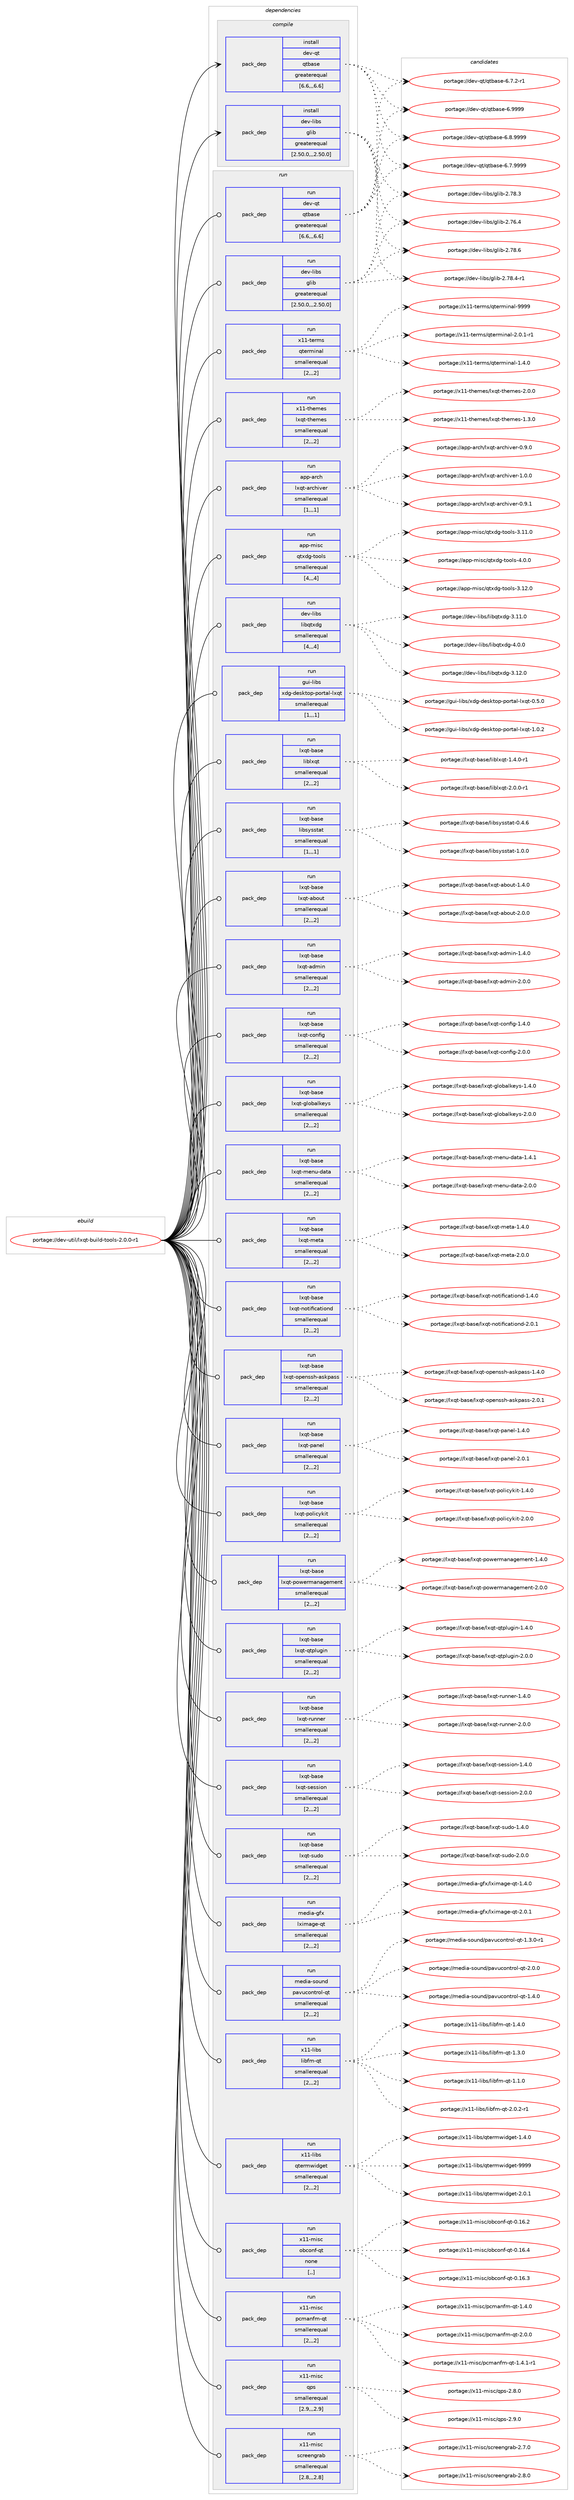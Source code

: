 digraph prolog {

# *************
# Graph options
# *************

newrank=true;
concentrate=true;
compound=true;
graph [rankdir=LR,fontname=Helvetica,fontsize=10,ranksep=1.5];#, ranksep=2.5, nodesep=0.2];
edge  [arrowhead=vee];
node  [fontname=Helvetica,fontsize=10];

# **********
# The ebuild
# **********

subgraph cluster_leftcol {
color=gray;
label=<<i>ebuild</i>>;
id [label="portage://dev-util/lxqt-build-tools-2.0.0-r1", color=red, width=4, href="../dev-util/lxqt-build-tools-2.0.0-r1.svg"];
}

# ****************
# The dependencies
# ****************

subgraph cluster_midcol {
color=gray;
label=<<i>dependencies</i>>;
subgraph cluster_compile {
fillcolor="#eeeeee";
style=filled;
label=<<i>compile</i>>;
subgraph pack154297 {
dependency216630 [label=<<TABLE BORDER="0" CELLBORDER="1" CELLSPACING="0" CELLPADDING="4" WIDTH="220"><TR><TD ROWSPAN="6" CELLPADDING="30">pack_dep</TD></TR><TR><TD WIDTH="110">install</TD></TR><TR><TD>dev-libs</TD></TR><TR><TD>glib</TD></TR><TR><TD>greaterequal</TD></TR><TR><TD>[2.50.0,,,2.50.0]</TD></TR></TABLE>>, shape=none, color=blue];
}
id:e -> dependency216630:w [weight=20,style="solid",arrowhead="vee"];
subgraph pack154298 {
dependency216631 [label=<<TABLE BORDER="0" CELLBORDER="1" CELLSPACING="0" CELLPADDING="4" WIDTH="220"><TR><TD ROWSPAN="6" CELLPADDING="30">pack_dep</TD></TR><TR><TD WIDTH="110">install</TD></TR><TR><TD>dev-qt</TD></TR><TR><TD>qtbase</TD></TR><TR><TD>greaterequal</TD></TR><TR><TD>[6.6,,,6.6]</TD></TR></TABLE>>, shape=none, color=blue];
}
id:e -> dependency216631:w [weight=20,style="solid",arrowhead="vee"];
}
subgraph cluster_compileandrun {
fillcolor="#eeeeee";
style=filled;
label=<<i>compile and run</i>>;
}
subgraph cluster_run {
fillcolor="#eeeeee";
style=filled;
label=<<i>run</i>>;
subgraph pack154299 {
dependency216632 [label=<<TABLE BORDER="0" CELLBORDER="1" CELLSPACING="0" CELLPADDING="4" WIDTH="220"><TR><TD ROWSPAN="6" CELLPADDING="30">pack_dep</TD></TR><TR><TD WIDTH="110">run</TD></TR><TR><TD>dev-libs</TD></TR><TR><TD>glib</TD></TR><TR><TD>greaterequal</TD></TR><TR><TD>[2.50.0,,,2.50.0]</TD></TR></TABLE>>, shape=none, color=blue];
}
id:e -> dependency216632:w [weight=20,style="solid",arrowhead="odot"];
subgraph pack154300 {
dependency216633 [label=<<TABLE BORDER="0" CELLBORDER="1" CELLSPACING="0" CELLPADDING="4" WIDTH="220"><TR><TD ROWSPAN="6" CELLPADDING="30">pack_dep</TD></TR><TR><TD WIDTH="110">run</TD></TR><TR><TD>dev-qt</TD></TR><TR><TD>qtbase</TD></TR><TR><TD>greaterequal</TD></TR><TR><TD>[6.6,,,6.6]</TD></TR></TABLE>>, shape=none, color=blue];
}
id:e -> dependency216633:w [weight=20,style="solid",arrowhead="odot"];
subgraph pack154301 {
dependency216634 [label=<<TABLE BORDER="0" CELLBORDER="1" CELLSPACING="0" CELLPADDING="4" WIDTH="220"><TR><TD ROWSPAN="6" CELLPADDING="30">pack_dep</TD></TR><TR><TD WIDTH="110">run</TD></TR><TR><TD>app-arch</TD></TR><TR><TD>lxqt-archiver</TD></TR><TR><TD>smallerequal</TD></TR><TR><TD>[1,,,1]</TD></TR></TABLE>>, shape=none, color=blue];
}
id:e -> dependency216634:w [weight=20,style="solid",arrowhead="odot"];
subgraph pack154302 {
dependency216635 [label=<<TABLE BORDER="0" CELLBORDER="1" CELLSPACING="0" CELLPADDING="4" WIDTH="220"><TR><TD ROWSPAN="6" CELLPADDING="30">pack_dep</TD></TR><TR><TD WIDTH="110">run</TD></TR><TR><TD>app-misc</TD></TR><TR><TD>qtxdg-tools</TD></TR><TR><TD>smallerequal</TD></TR><TR><TD>[4,,,4]</TD></TR></TABLE>>, shape=none, color=blue];
}
id:e -> dependency216635:w [weight=20,style="solid",arrowhead="odot"];
subgraph pack154303 {
dependency216636 [label=<<TABLE BORDER="0" CELLBORDER="1" CELLSPACING="0" CELLPADDING="4" WIDTH="220"><TR><TD ROWSPAN="6" CELLPADDING="30">pack_dep</TD></TR><TR><TD WIDTH="110">run</TD></TR><TR><TD>dev-libs</TD></TR><TR><TD>libqtxdg</TD></TR><TR><TD>smallerequal</TD></TR><TR><TD>[4,,,4]</TD></TR></TABLE>>, shape=none, color=blue];
}
id:e -> dependency216636:w [weight=20,style="solid",arrowhead="odot"];
subgraph pack154304 {
dependency216637 [label=<<TABLE BORDER="0" CELLBORDER="1" CELLSPACING="0" CELLPADDING="4" WIDTH="220"><TR><TD ROWSPAN="6" CELLPADDING="30">pack_dep</TD></TR><TR><TD WIDTH="110">run</TD></TR><TR><TD>gui-libs</TD></TR><TR><TD>xdg-desktop-portal-lxqt</TD></TR><TR><TD>smallerequal</TD></TR><TR><TD>[1,,,1]</TD></TR></TABLE>>, shape=none, color=blue];
}
id:e -> dependency216637:w [weight=20,style="solid",arrowhead="odot"];
subgraph pack154305 {
dependency216638 [label=<<TABLE BORDER="0" CELLBORDER="1" CELLSPACING="0" CELLPADDING="4" WIDTH="220"><TR><TD ROWSPAN="6" CELLPADDING="30">pack_dep</TD></TR><TR><TD WIDTH="110">run</TD></TR><TR><TD>lxqt-base</TD></TR><TR><TD>liblxqt</TD></TR><TR><TD>smallerequal</TD></TR><TR><TD>[2,,,2]</TD></TR></TABLE>>, shape=none, color=blue];
}
id:e -> dependency216638:w [weight=20,style="solid",arrowhead="odot"];
subgraph pack154306 {
dependency216639 [label=<<TABLE BORDER="0" CELLBORDER="1" CELLSPACING="0" CELLPADDING="4" WIDTH="220"><TR><TD ROWSPAN="6" CELLPADDING="30">pack_dep</TD></TR><TR><TD WIDTH="110">run</TD></TR><TR><TD>lxqt-base</TD></TR><TR><TD>libsysstat</TD></TR><TR><TD>smallerequal</TD></TR><TR><TD>[1,,,1]</TD></TR></TABLE>>, shape=none, color=blue];
}
id:e -> dependency216639:w [weight=20,style="solid",arrowhead="odot"];
subgraph pack154307 {
dependency216640 [label=<<TABLE BORDER="0" CELLBORDER="1" CELLSPACING="0" CELLPADDING="4" WIDTH="220"><TR><TD ROWSPAN="6" CELLPADDING="30">pack_dep</TD></TR><TR><TD WIDTH="110">run</TD></TR><TR><TD>lxqt-base</TD></TR><TR><TD>lxqt-about</TD></TR><TR><TD>smallerequal</TD></TR><TR><TD>[2,,,2]</TD></TR></TABLE>>, shape=none, color=blue];
}
id:e -> dependency216640:w [weight=20,style="solid",arrowhead="odot"];
subgraph pack154308 {
dependency216641 [label=<<TABLE BORDER="0" CELLBORDER="1" CELLSPACING="0" CELLPADDING="4" WIDTH="220"><TR><TD ROWSPAN="6" CELLPADDING="30">pack_dep</TD></TR><TR><TD WIDTH="110">run</TD></TR><TR><TD>lxqt-base</TD></TR><TR><TD>lxqt-admin</TD></TR><TR><TD>smallerequal</TD></TR><TR><TD>[2,,,2]</TD></TR></TABLE>>, shape=none, color=blue];
}
id:e -> dependency216641:w [weight=20,style="solid",arrowhead="odot"];
subgraph pack154309 {
dependency216642 [label=<<TABLE BORDER="0" CELLBORDER="1" CELLSPACING="0" CELLPADDING="4" WIDTH="220"><TR><TD ROWSPAN="6" CELLPADDING="30">pack_dep</TD></TR><TR><TD WIDTH="110">run</TD></TR><TR><TD>lxqt-base</TD></TR><TR><TD>lxqt-config</TD></TR><TR><TD>smallerequal</TD></TR><TR><TD>[2,,,2]</TD></TR></TABLE>>, shape=none, color=blue];
}
id:e -> dependency216642:w [weight=20,style="solid",arrowhead="odot"];
subgraph pack154310 {
dependency216643 [label=<<TABLE BORDER="0" CELLBORDER="1" CELLSPACING="0" CELLPADDING="4" WIDTH="220"><TR><TD ROWSPAN="6" CELLPADDING="30">pack_dep</TD></TR><TR><TD WIDTH="110">run</TD></TR><TR><TD>lxqt-base</TD></TR><TR><TD>lxqt-globalkeys</TD></TR><TR><TD>smallerequal</TD></TR><TR><TD>[2,,,2]</TD></TR></TABLE>>, shape=none, color=blue];
}
id:e -> dependency216643:w [weight=20,style="solid",arrowhead="odot"];
subgraph pack154311 {
dependency216644 [label=<<TABLE BORDER="0" CELLBORDER="1" CELLSPACING="0" CELLPADDING="4" WIDTH="220"><TR><TD ROWSPAN="6" CELLPADDING="30">pack_dep</TD></TR><TR><TD WIDTH="110">run</TD></TR><TR><TD>lxqt-base</TD></TR><TR><TD>lxqt-menu-data</TD></TR><TR><TD>smallerequal</TD></TR><TR><TD>[2,,,2]</TD></TR></TABLE>>, shape=none, color=blue];
}
id:e -> dependency216644:w [weight=20,style="solid",arrowhead="odot"];
subgraph pack154312 {
dependency216645 [label=<<TABLE BORDER="0" CELLBORDER="1" CELLSPACING="0" CELLPADDING="4" WIDTH="220"><TR><TD ROWSPAN="6" CELLPADDING="30">pack_dep</TD></TR><TR><TD WIDTH="110">run</TD></TR><TR><TD>lxqt-base</TD></TR><TR><TD>lxqt-meta</TD></TR><TR><TD>smallerequal</TD></TR><TR><TD>[2,,,2]</TD></TR></TABLE>>, shape=none, color=blue];
}
id:e -> dependency216645:w [weight=20,style="solid",arrowhead="odot"];
subgraph pack154313 {
dependency216646 [label=<<TABLE BORDER="0" CELLBORDER="1" CELLSPACING="0" CELLPADDING="4" WIDTH="220"><TR><TD ROWSPAN="6" CELLPADDING="30">pack_dep</TD></TR><TR><TD WIDTH="110">run</TD></TR><TR><TD>lxqt-base</TD></TR><TR><TD>lxqt-notificationd</TD></TR><TR><TD>smallerequal</TD></TR><TR><TD>[2,,,2]</TD></TR></TABLE>>, shape=none, color=blue];
}
id:e -> dependency216646:w [weight=20,style="solid",arrowhead="odot"];
subgraph pack154314 {
dependency216647 [label=<<TABLE BORDER="0" CELLBORDER="1" CELLSPACING="0" CELLPADDING="4" WIDTH="220"><TR><TD ROWSPAN="6" CELLPADDING="30">pack_dep</TD></TR><TR><TD WIDTH="110">run</TD></TR><TR><TD>lxqt-base</TD></TR><TR><TD>lxqt-openssh-askpass</TD></TR><TR><TD>smallerequal</TD></TR><TR><TD>[2,,,2]</TD></TR></TABLE>>, shape=none, color=blue];
}
id:e -> dependency216647:w [weight=20,style="solid",arrowhead="odot"];
subgraph pack154315 {
dependency216648 [label=<<TABLE BORDER="0" CELLBORDER="1" CELLSPACING="0" CELLPADDING="4" WIDTH="220"><TR><TD ROWSPAN="6" CELLPADDING="30">pack_dep</TD></TR><TR><TD WIDTH="110">run</TD></TR><TR><TD>lxqt-base</TD></TR><TR><TD>lxqt-panel</TD></TR><TR><TD>smallerequal</TD></TR><TR><TD>[2,,,2]</TD></TR></TABLE>>, shape=none, color=blue];
}
id:e -> dependency216648:w [weight=20,style="solid",arrowhead="odot"];
subgraph pack154316 {
dependency216649 [label=<<TABLE BORDER="0" CELLBORDER="1" CELLSPACING="0" CELLPADDING="4" WIDTH="220"><TR><TD ROWSPAN="6" CELLPADDING="30">pack_dep</TD></TR><TR><TD WIDTH="110">run</TD></TR><TR><TD>lxqt-base</TD></TR><TR><TD>lxqt-policykit</TD></TR><TR><TD>smallerequal</TD></TR><TR><TD>[2,,,2]</TD></TR></TABLE>>, shape=none, color=blue];
}
id:e -> dependency216649:w [weight=20,style="solid",arrowhead="odot"];
subgraph pack154317 {
dependency216650 [label=<<TABLE BORDER="0" CELLBORDER="1" CELLSPACING="0" CELLPADDING="4" WIDTH="220"><TR><TD ROWSPAN="6" CELLPADDING="30">pack_dep</TD></TR><TR><TD WIDTH="110">run</TD></TR><TR><TD>lxqt-base</TD></TR><TR><TD>lxqt-powermanagement</TD></TR><TR><TD>smallerequal</TD></TR><TR><TD>[2,,,2]</TD></TR></TABLE>>, shape=none, color=blue];
}
id:e -> dependency216650:w [weight=20,style="solid",arrowhead="odot"];
subgraph pack154318 {
dependency216651 [label=<<TABLE BORDER="0" CELLBORDER="1" CELLSPACING="0" CELLPADDING="4" WIDTH="220"><TR><TD ROWSPAN="6" CELLPADDING="30">pack_dep</TD></TR><TR><TD WIDTH="110">run</TD></TR><TR><TD>lxqt-base</TD></TR><TR><TD>lxqt-qtplugin</TD></TR><TR><TD>smallerequal</TD></TR><TR><TD>[2,,,2]</TD></TR></TABLE>>, shape=none, color=blue];
}
id:e -> dependency216651:w [weight=20,style="solid",arrowhead="odot"];
subgraph pack154319 {
dependency216652 [label=<<TABLE BORDER="0" CELLBORDER="1" CELLSPACING="0" CELLPADDING="4" WIDTH="220"><TR><TD ROWSPAN="6" CELLPADDING="30">pack_dep</TD></TR><TR><TD WIDTH="110">run</TD></TR><TR><TD>lxqt-base</TD></TR><TR><TD>lxqt-runner</TD></TR><TR><TD>smallerequal</TD></TR><TR><TD>[2,,,2]</TD></TR></TABLE>>, shape=none, color=blue];
}
id:e -> dependency216652:w [weight=20,style="solid",arrowhead="odot"];
subgraph pack154320 {
dependency216653 [label=<<TABLE BORDER="0" CELLBORDER="1" CELLSPACING="0" CELLPADDING="4" WIDTH="220"><TR><TD ROWSPAN="6" CELLPADDING="30">pack_dep</TD></TR><TR><TD WIDTH="110">run</TD></TR><TR><TD>lxqt-base</TD></TR><TR><TD>lxqt-session</TD></TR><TR><TD>smallerequal</TD></TR><TR><TD>[2,,,2]</TD></TR></TABLE>>, shape=none, color=blue];
}
id:e -> dependency216653:w [weight=20,style="solid",arrowhead="odot"];
subgraph pack154321 {
dependency216654 [label=<<TABLE BORDER="0" CELLBORDER="1" CELLSPACING="0" CELLPADDING="4" WIDTH="220"><TR><TD ROWSPAN="6" CELLPADDING="30">pack_dep</TD></TR><TR><TD WIDTH="110">run</TD></TR><TR><TD>lxqt-base</TD></TR><TR><TD>lxqt-sudo</TD></TR><TR><TD>smallerequal</TD></TR><TR><TD>[2,,,2]</TD></TR></TABLE>>, shape=none, color=blue];
}
id:e -> dependency216654:w [weight=20,style="solid",arrowhead="odot"];
subgraph pack154322 {
dependency216655 [label=<<TABLE BORDER="0" CELLBORDER="1" CELLSPACING="0" CELLPADDING="4" WIDTH="220"><TR><TD ROWSPAN="6" CELLPADDING="30">pack_dep</TD></TR><TR><TD WIDTH="110">run</TD></TR><TR><TD>media-gfx</TD></TR><TR><TD>lximage-qt</TD></TR><TR><TD>smallerequal</TD></TR><TR><TD>[2,,,2]</TD></TR></TABLE>>, shape=none, color=blue];
}
id:e -> dependency216655:w [weight=20,style="solid",arrowhead="odot"];
subgraph pack154323 {
dependency216656 [label=<<TABLE BORDER="0" CELLBORDER="1" CELLSPACING="0" CELLPADDING="4" WIDTH="220"><TR><TD ROWSPAN="6" CELLPADDING="30">pack_dep</TD></TR><TR><TD WIDTH="110">run</TD></TR><TR><TD>media-sound</TD></TR><TR><TD>pavucontrol-qt</TD></TR><TR><TD>smallerequal</TD></TR><TR><TD>[2,,,2]</TD></TR></TABLE>>, shape=none, color=blue];
}
id:e -> dependency216656:w [weight=20,style="solid",arrowhead="odot"];
subgraph pack154324 {
dependency216657 [label=<<TABLE BORDER="0" CELLBORDER="1" CELLSPACING="0" CELLPADDING="4" WIDTH="220"><TR><TD ROWSPAN="6" CELLPADDING="30">pack_dep</TD></TR><TR><TD WIDTH="110">run</TD></TR><TR><TD>x11-libs</TD></TR><TR><TD>libfm-qt</TD></TR><TR><TD>smallerequal</TD></TR><TR><TD>[2,,,2]</TD></TR></TABLE>>, shape=none, color=blue];
}
id:e -> dependency216657:w [weight=20,style="solid",arrowhead="odot"];
subgraph pack154325 {
dependency216658 [label=<<TABLE BORDER="0" CELLBORDER="1" CELLSPACING="0" CELLPADDING="4" WIDTH="220"><TR><TD ROWSPAN="6" CELLPADDING="30">pack_dep</TD></TR><TR><TD WIDTH="110">run</TD></TR><TR><TD>x11-libs</TD></TR><TR><TD>qtermwidget</TD></TR><TR><TD>smallerequal</TD></TR><TR><TD>[2,,,2]</TD></TR></TABLE>>, shape=none, color=blue];
}
id:e -> dependency216658:w [weight=20,style="solid",arrowhead="odot"];
subgraph pack154326 {
dependency216659 [label=<<TABLE BORDER="0" CELLBORDER="1" CELLSPACING="0" CELLPADDING="4" WIDTH="220"><TR><TD ROWSPAN="6" CELLPADDING="30">pack_dep</TD></TR><TR><TD WIDTH="110">run</TD></TR><TR><TD>x11-misc</TD></TR><TR><TD>obconf-qt</TD></TR><TR><TD>none</TD></TR><TR><TD>[,,]</TD></TR></TABLE>>, shape=none, color=blue];
}
id:e -> dependency216659:w [weight=20,style="solid",arrowhead="odot"];
subgraph pack154327 {
dependency216660 [label=<<TABLE BORDER="0" CELLBORDER="1" CELLSPACING="0" CELLPADDING="4" WIDTH="220"><TR><TD ROWSPAN="6" CELLPADDING="30">pack_dep</TD></TR><TR><TD WIDTH="110">run</TD></TR><TR><TD>x11-misc</TD></TR><TR><TD>pcmanfm-qt</TD></TR><TR><TD>smallerequal</TD></TR><TR><TD>[2,,,2]</TD></TR></TABLE>>, shape=none, color=blue];
}
id:e -> dependency216660:w [weight=20,style="solid",arrowhead="odot"];
subgraph pack154328 {
dependency216661 [label=<<TABLE BORDER="0" CELLBORDER="1" CELLSPACING="0" CELLPADDING="4" WIDTH="220"><TR><TD ROWSPAN="6" CELLPADDING="30">pack_dep</TD></TR><TR><TD WIDTH="110">run</TD></TR><TR><TD>x11-misc</TD></TR><TR><TD>qps</TD></TR><TR><TD>smallerequal</TD></TR><TR><TD>[2.9,,,2.9]</TD></TR></TABLE>>, shape=none, color=blue];
}
id:e -> dependency216661:w [weight=20,style="solid",arrowhead="odot"];
subgraph pack154329 {
dependency216662 [label=<<TABLE BORDER="0" CELLBORDER="1" CELLSPACING="0" CELLPADDING="4" WIDTH="220"><TR><TD ROWSPAN="6" CELLPADDING="30">pack_dep</TD></TR><TR><TD WIDTH="110">run</TD></TR><TR><TD>x11-misc</TD></TR><TR><TD>screengrab</TD></TR><TR><TD>smallerequal</TD></TR><TR><TD>[2.8,,,2.8]</TD></TR></TABLE>>, shape=none, color=blue];
}
id:e -> dependency216662:w [weight=20,style="solid",arrowhead="odot"];
subgraph pack154330 {
dependency216663 [label=<<TABLE BORDER="0" CELLBORDER="1" CELLSPACING="0" CELLPADDING="4" WIDTH="220"><TR><TD ROWSPAN="6" CELLPADDING="30">pack_dep</TD></TR><TR><TD WIDTH="110">run</TD></TR><TR><TD>x11-terms</TD></TR><TR><TD>qterminal</TD></TR><TR><TD>smallerequal</TD></TR><TR><TD>[2,,,2]</TD></TR></TABLE>>, shape=none, color=blue];
}
id:e -> dependency216663:w [weight=20,style="solid",arrowhead="odot"];
subgraph pack154331 {
dependency216664 [label=<<TABLE BORDER="0" CELLBORDER="1" CELLSPACING="0" CELLPADDING="4" WIDTH="220"><TR><TD ROWSPAN="6" CELLPADDING="30">pack_dep</TD></TR><TR><TD WIDTH="110">run</TD></TR><TR><TD>x11-themes</TD></TR><TR><TD>lxqt-themes</TD></TR><TR><TD>smallerequal</TD></TR><TR><TD>[2,,,2]</TD></TR></TABLE>>, shape=none, color=blue];
}
id:e -> dependency216664:w [weight=20,style="solid",arrowhead="odot"];
}
}

# **************
# The candidates
# **************

subgraph cluster_choices {
rank=same;
color=gray;
label=<<i>candidates</i>>;

subgraph choice154297 {
color=black;
nodesep=1;
choice1001011184510810598115471031081059845504655564654 [label="portage://dev-libs/glib-2.78.6", color=red, width=4,href="../dev-libs/glib-2.78.6.svg"];
choice10010111845108105981154710310810598455046555646524511449 [label="portage://dev-libs/glib-2.78.4-r1", color=red, width=4,href="../dev-libs/glib-2.78.4-r1.svg"];
choice1001011184510810598115471031081059845504655564651 [label="portage://dev-libs/glib-2.78.3", color=red, width=4,href="../dev-libs/glib-2.78.3.svg"];
choice1001011184510810598115471031081059845504655544652 [label="portage://dev-libs/glib-2.76.4", color=red, width=4,href="../dev-libs/glib-2.76.4.svg"];
dependency216630:e -> choice1001011184510810598115471031081059845504655564654:w [style=dotted,weight="100"];
dependency216630:e -> choice10010111845108105981154710310810598455046555646524511449:w [style=dotted,weight="100"];
dependency216630:e -> choice1001011184510810598115471031081059845504655564651:w [style=dotted,weight="100"];
dependency216630:e -> choice1001011184510810598115471031081059845504655544652:w [style=dotted,weight="100"];
}
subgraph choice154298 {
color=black;
nodesep=1;
choice1001011184511311647113116989711510145544657575757 [label="portage://dev-qt/qtbase-6.9999", color=red, width=4,href="../dev-qt/qtbase-6.9999.svg"];
choice10010111845113116471131169897115101455446564657575757 [label="portage://dev-qt/qtbase-6.8.9999", color=red, width=4,href="../dev-qt/qtbase-6.8.9999.svg"];
choice10010111845113116471131169897115101455446554657575757 [label="portage://dev-qt/qtbase-6.7.9999", color=red, width=4,href="../dev-qt/qtbase-6.7.9999.svg"];
choice100101118451131164711311698971151014554465546504511449 [label="portage://dev-qt/qtbase-6.7.2-r1", color=red, width=4,href="../dev-qt/qtbase-6.7.2-r1.svg"];
dependency216631:e -> choice1001011184511311647113116989711510145544657575757:w [style=dotted,weight="100"];
dependency216631:e -> choice10010111845113116471131169897115101455446564657575757:w [style=dotted,weight="100"];
dependency216631:e -> choice10010111845113116471131169897115101455446554657575757:w [style=dotted,weight="100"];
dependency216631:e -> choice100101118451131164711311698971151014554465546504511449:w [style=dotted,weight="100"];
}
subgraph choice154299 {
color=black;
nodesep=1;
choice1001011184510810598115471031081059845504655564654 [label="portage://dev-libs/glib-2.78.6", color=red, width=4,href="../dev-libs/glib-2.78.6.svg"];
choice10010111845108105981154710310810598455046555646524511449 [label="portage://dev-libs/glib-2.78.4-r1", color=red, width=4,href="../dev-libs/glib-2.78.4-r1.svg"];
choice1001011184510810598115471031081059845504655564651 [label="portage://dev-libs/glib-2.78.3", color=red, width=4,href="../dev-libs/glib-2.78.3.svg"];
choice1001011184510810598115471031081059845504655544652 [label="portage://dev-libs/glib-2.76.4", color=red, width=4,href="../dev-libs/glib-2.76.4.svg"];
dependency216632:e -> choice1001011184510810598115471031081059845504655564654:w [style=dotted,weight="100"];
dependency216632:e -> choice10010111845108105981154710310810598455046555646524511449:w [style=dotted,weight="100"];
dependency216632:e -> choice1001011184510810598115471031081059845504655564651:w [style=dotted,weight="100"];
dependency216632:e -> choice1001011184510810598115471031081059845504655544652:w [style=dotted,weight="100"];
}
subgraph choice154300 {
color=black;
nodesep=1;
choice1001011184511311647113116989711510145544657575757 [label="portage://dev-qt/qtbase-6.9999", color=red, width=4,href="../dev-qt/qtbase-6.9999.svg"];
choice10010111845113116471131169897115101455446564657575757 [label="portage://dev-qt/qtbase-6.8.9999", color=red, width=4,href="../dev-qt/qtbase-6.8.9999.svg"];
choice10010111845113116471131169897115101455446554657575757 [label="portage://dev-qt/qtbase-6.7.9999", color=red, width=4,href="../dev-qt/qtbase-6.7.9999.svg"];
choice100101118451131164711311698971151014554465546504511449 [label="portage://dev-qt/qtbase-6.7.2-r1", color=red, width=4,href="../dev-qt/qtbase-6.7.2-r1.svg"];
dependency216633:e -> choice1001011184511311647113116989711510145544657575757:w [style=dotted,weight="100"];
dependency216633:e -> choice10010111845113116471131169897115101455446564657575757:w [style=dotted,weight="100"];
dependency216633:e -> choice10010111845113116471131169897115101455446554657575757:w [style=dotted,weight="100"];
dependency216633:e -> choice100101118451131164711311698971151014554465546504511449:w [style=dotted,weight="100"];
}
subgraph choice154301 {
color=black;
nodesep=1;
choice9711211245971149910447108120113116459711499104105118101114454946484648 [label="portage://app-arch/lxqt-archiver-1.0.0", color=red, width=4,href="../app-arch/lxqt-archiver-1.0.0.svg"];
choice9711211245971149910447108120113116459711499104105118101114454846574649 [label="portage://app-arch/lxqt-archiver-0.9.1", color=red, width=4,href="../app-arch/lxqt-archiver-0.9.1.svg"];
choice9711211245971149910447108120113116459711499104105118101114454846574648 [label="portage://app-arch/lxqt-archiver-0.9.0", color=red, width=4,href="../app-arch/lxqt-archiver-0.9.0.svg"];
dependency216634:e -> choice9711211245971149910447108120113116459711499104105118101114454946484648:w [style=dotted,weight="100"];
dependency216634:e -> choice9711211245971149910447108120113116459711499104105118101114454846574649:w [style=dotted,weight="100"];
dependency216634:e -> choice9711211245971149910447108120113116459711499104105118101114454846574648:w [style=dotted,weight="100"];
}
subgraph choice154302 {
color=black;
nodesep=1;
choice9711211245109105115994711311612010010345116111111108115455246484648 [label="portage://app-misc/qtxdg-tools-4.0.0", color=red, width=4,href="../app-misc/qtxdg-tools-4.0.0.svg"];
choice971121124510910511599471131161201001034511611111110811545514649504648 [label="portage://app-misc/qtxdg-tools-3.12.0", color=red, width=4,href="../app-misc/qtxdg-tools-3.12.0.svg"];
choice971121124510910511599471131161201001034511611111110811545514649494648 [label="portage://app-misc/qtxdg-tools-3.11.0", color=red, width=4,href="../app-misc/qtxdg-tools-3.11.0.svg"];
dependency216635:e -> choice9711211245109105115994711311612010010345116111111108115455246484648:w [style=dotted,weight="100"];
dependency216635:e -> choice971121124510910511599471131161201001034511611111110811545514649504648:w [style=dotted,weight="100"];
dependency216635:e -> choice971121124510910511599471131161201001034511611111110811545514649494648:w [style=dotted,weight="100"];
}
subgraph choice154303 {
color=black;
nodesep=1;
choice10010111845108105981154710810598113116120100103455246484648 [label="portage://dev-libs/libqtxdg-4.0.0", color=red, width=4,href="../dev-libs/libqtxdg-4.0.0.svg"];
choice1001011184510810598115471081059811311612010010345514649504648 [label="portage://dev-libs/libqtxdg-3.12.0", color=red, width=4,href="../dev-libs/libqtxdg-3.12.0.svg"];
choice1001011184510810598115471081059811311612010010345514649494648 [label="portage://dev-libs/libqtxdg-3.11.0", color=red, width=4,href="../dev-libs/libqtxdg-3.11.0.svg"];
dependency216636:e -> choice10010111845108105981154710810598113116120100103455246484648:w [style=dotted,weight="100"];
dependency216636:e -> choice1001011184510810598115471081059811311612010010345514649504648:w [style=dotted,weight="100"];
dependency216636:e -> choice1001011184510810598115471081059811311612010010345514649494648:w [style=dotted,weight="100"];
}
subgraph choice154304 {
color=black;
nodesep=1;
choice10311710545108105981154712010010345100101115107116111112451121111141169710845108120113116454946484650 [label="portage://gui-libs/xdg-desktop-portal-lxqt-1.0.2", color=red, width=4,href="../gui-libs/xdg-desktop-portal-lxqt-1.0.2.svg"];
choice10311710545108105981154712010010345100101115107116111112451121111141169710845108120113116454846534648 [label="portage://gui-libs/xdg-desktop-portal-lxqt-0.5.0", color=red, width=4,href="../gui-libs/xdg-desktop-portal-lxqt-0.5.0.svg"];
dependency216637:e -> choice10311710545108105981154712010010345100101115107116111112451121111141169710845108120113116454946484650:w [style=dotted,weight="100"];
dependency216637:e -> choice10311710545108105981154712010010345100101115107116111112451121111141169710845108120113116454846534648:w [style=dotted,weight="100"];
}
subgraph choice154305 {
color=black;
nodesep=1;
choice10812011311645989711510147108105981081201131164550464846484511449 [label="portage://lxqt-base/liblxqt-2.0.0-r1", color=red, width=4,href="../lxqt-base/liblxqt-2.0.0-r1.svg"];
choice10812011311645989711510147108105981081201131164549465246484511449 [label="portage://lxqt-base/liblxqt-1.4.0-r1", color=red, width=4,href="../lxqt-base/liblxqt-1.4.0-r1.svg"];
dependency216638:e -> choice10812011311645989711510147108105981081201131164550464846484511449:w [style=dotted,weight="100"];
dependency216638:e -> choice10812011311645989711510147108105981081201131164549465246484511449:w [style=dotted,weight="100"];
}
subgraph choice154306 {
color=black;
nodesep=1;
choice108120113116459897115101471081059811512111511511697116454946484648 [label="portage://lxqt-base/libsysstat-1.0.0", color=red, width=4,href="../lxqt-base/libsysstat-1.0.0.svg"];
choice108120113116459897115101471081059811512111511511697116454846524654 [label="portage://lxqt-base/libsysstat-0.4.6", color=red, width=4,href="../lxqt-base/libsysstat-0.4.6.svg"];
dependency216639:e -> choice108120113116459897115101471081059811512111511511697116454946484648:w [style=dotted,weight="100"];
dependency216639:e -> choice108120113116459897115101471081059811512111511511697116454846524654:w [style=dotted,weight="100"];
}
subgraph choice154307 {
color=black;
nodesep=1;
choice10812011311645989711510147108120113116459798111117116455046484648 [label="portage://lxqt-base/lxqt-about-2.0.0", color=red, width=4,href="../lxqt-base/lxqt-about-2.0.0.svg"];
choice10812011311645989711510147108120113116459798111117116454946524648 [label="portage://lxqt-base/lxqt-about-1.4.0", color=red, width=4,href="../lxqt-base/lxqt-about-1.4.0.svg"];
dependency216640:e -> choice10812011311645989711510147108120113116459798111117116455046484648:w [style=dotted,weight="100"];
dependency216640:e -> choice10812011311645989711510147108120113116459798111117116454946524648:w [style=dotted,weight="100"];
}
subgraph choice154308 {
color=black;
nodesep=1;
choice108120113116459897115101471081201131164597100109105110455046484648 [label="portage://lxqt-base/lxqt-admin-2.0.0", color=red, width=4,href="../lxqt-base/lxqt-admin-2.0.0.svg"];
choice108120113116459897115101471081201131164597100109105110454946524648 [label="portage://lxqt-base/lxqt-admin-1.4.0", color=red, width=4,href="../lxqt-base/lxqt-admin-1.4.0.svg"];
dependency216641:e -> choice108120113116459897115101471081201131164597100109105110455046484648:w [style=dotted,weight="100"];
dependency216641:e -> choice108120113116459897115101471081201131164597100109105110454946524648:w [style=dotted,weight="100"];
}
subgraph choice154309 {
color=black;
nodesep=1;
choice108120113116459897115101471081201131164599111110102105103455046484648 [label="portage://lxqt-base/lxqt-config-2.0.0", color=red, width=4,href="../lxqt-base/lxqt-config-2.0.0.svg"];
choice108120113116459897115101471081201131164599111110102105103454946524648 [label="portage://lxqt-base/lxqt-config-1.4.0", color=red, width=4,href="../lxqt-base/lxqt-config-1.4.0.svg"];
dependency216642:e -> choice108120113116459897115101471081201131164599111110102105103455046484648:w [style=dotted,weight="100"];
dependency216642:e -> choice108120113116459897115101471081201131164599111110102105103454946524648:w [style=dotted,weight="100"];
}
subgraph choice154310 {
color=black;
nodesep=1;
choice10812011311645989711510147108120113116451031081119897108107101121115455046484648 [label="portage://lxqt-base/lxqt-globalkeys-2.0.0", color=red, width=4,href="../lxqt-base/lxqt-globalkeys-2.0.0.svg"];
choice10812011311645989711510147108120113116451031081119897108107101121115454946524648 [label="portage://lxqt-base/lxqt-globalkeys-1.4.0", color=red, width=4,href="../lxqt-base/lxqt-globalkeys-1.4.0.svg"];
dependency216643:e -> choice10812011311645989711510147108120113116451031081119897108107101121115455046484648:w [style=dotted,weight="100"];
dependency216643:e -> choice10812011311645989711510147108120113116451031081119897108107101121115454946524648:w [style=dotted,weight="100"];
}
subgraph choice154311 {
color=black;
nodesep=1;
choice1081201131164598971151014710812011311645109101110117451009711697455046484648 [label="portage://lxqt-base/lxqt-menu-data-2.0.0", color=red, width=4,href="../lxqt-base/lxqt-menu-data-2.0.0.svg"];
choice1081201131164598971151014710812011311645109101110117451009711697454946524649 [label="portage://lxqt-base/lxqt-menu-data-1.4.1", color=red, width=4,href="../lxqt-base/lxqt-menu-data-1.4.1.svg"];
dependency216644:e -> choice1081201131164598971151014710812011311645109101110117451009711697455046484648:w [style=dotted,weight="100"];
dependency216644:e -> choice1081201131164598971151014710812011311645109101110117451009711697454946524649:w [style=dotted,weight="100"];
}
subgraph choice154312 {
color=black;
nodesep=1;
choice108120113116459897115101471081201131164510910111697455046484648 [label="portage://lxqt-base/lxqt-meta-2.0.0", color=red, width=4,href="../lxqt-base/lxqt-meta-2.0.0.svg"];
choice108120113116459897115101471081201131164510910111697454946524648 [label="portage://lxqt-base/lxqt-meta-1.4.0", color=red, width=4,href="../lxqt-base/lxqt-meta-1.4.0.svg"];
dependency216645:e -> choice108120113116459897115101471081201131164510910111697455046484648:w [style=dotted,weight="100"];
dependency216645:e -> choice108120113116459897115101471081201131164510910111697454946524648:w [style=dotted,weight="100"];
}
subgraph choice154313 {
color=black;
nodesep=1;
choice10812011311645989711510147108120113116451101111161051021059997116105111110100455046484649 [label="portage://lxqt-base/lxqt-notificationd-2.0.1", color=red, width=4,href="../lxqt-base/lxqt-notificationd-2.0.1.svg"];
choice10812011311645989711510147108120113116451101111161051021059997116105111110100454946524648 [label="portage://lxqt-base/lxqt-notificationd-1.4.0", color=red, width=4,href="../lxqt-base/lxqt-notificationd-1.4.0.svg"];
dependency216646:e -> choice10812011311645989711510147108120113116451101111161051021059997116105111110100455046484649:w [style=dotted,weight="100"];
dependency216646:e -> choice10812011311645989711510147108120113116451101111161051021059997116105111110100454946524648:w [style=dotted,weight="100"];
}
subgraph choice154314 {
color=black;
nodesep=1;
choice1081201131164598971151014710812011311645111112101110115115104459711510711297115115455046484649 [label="portage://lxqt-base/lxqt-openssh-askpass-2.0.1", color=red, width=4,href="../lxqt-base/lxqt-openssh-askpass-2.0.1.svg"];
choice1081201131164598971151014710812011311645111112101110115115104459711510711297115115454946524648 [label="portage://lxqt-base/lxqt-openssh-askpass-1.4.0", color=red, width=4,href="../lxqt-base/lxqt-openssh-askpass-1.4.0.svg"];
dependency216647:e -> choice1081201131164598971151014710812011311645111112101110115115104459711510711297115115455046484649:w [style=dotted,weight="100"];
dependency216647:e -> choice1081201131164598971151014710812011311645111112101110115115104459711510711297115115454946524648:w [style=dotted,weight="100"];
}
subgraph choice154315 {
color=black;
nodesep=1;
choice108120113116459897115101471081201131164511297110101108455046484649 [label="portage://lxqt-base/lxqt-panel-2.0.1", color=red, width=4,href="../lxqt-base/lxqt-panel-2.0.1.svg"];
choice108120113116459897115101471081201131164511297110101108454946524648 [label="portage://lxqt-base/lxqt-panel-1.4.0", color=red, width=4,href="../lxqt-base/lxqt-panel-1.4.0.svg"];
dependency216648:e -> choice108120113116459897115101471081201131164511297110101108455046484649:w [style=dotted,weight="100"];
dependency216648:e -> choice108120113116459897115101471081201131164511297110101108454946524648:w [style=dotted,weight="100"];
}
subgraph choice154316 {
color=black;
nodesep=1;
choice108120113116459897115101471081201131164511211110810599121107105116455046484648 [label="portage://lxqt-base/lxqt-policykit-2.0.0", color=red, width=4,href="../lxqt-base/lxqt-policykit-2.0.0.svg"];
choice108120113116459897115101471081201131164511211110810599121107105116454946524648 [label="portage://lxqt-base/lxqt-policykit-1.4.0", color=red, width=4,href="../lxqt-base/lxqt-policykit-1.4.0.svg"];
dependency216649:e -> choice108120113116459897115101471081201131164511211110810599121107105116455046484648:w [style=dotted,weight="100"];
dependency216649:e -> choice108120113116459897115101471081201131164511211110810599121107105116454946524648:w [style=dotted,weight="100"];
}
subgraph choice154317 {
color=black;
nodesep=1;
choice10812011311645989711510147108120113116451121111191011141099711097103101109101110116455046484648 [label="portage://lxqt-base/lxqt-powermanagement-2.0.0", color=red, width=4,href="../lxqt-base/lxqt-powermanagement-2.0.0.svg"];
choice10812011311645989711510147108120113116451121111191011141099711097103101109101110116454946524648 [label="portage://lxqt-base/lxqt-powermanagement-1.4.0", color=red, width=4,href="../lxqt-base/lxqt-powermanagement-1.4.0.svg"];
dependency216650:e -> choice10812011311645989711510147108120113116451121111191011141099711097103101109101110116455046484648:w [style=dotted,weight="100"];
dependency216650:e -> choice10812011311645989711510147108120113116451121111191011141099711097103101109101110116454946524648:w [style=dotted,weight="100"];
}
subgraph choice154318 {
color=black;
nodesep=1;
choice1081201131164598971151014710812011311645113116112108117103105110455046484648 [label="portage://lxqt-base/lxqt-qtplugin-2.0.0", color=red, width=4,href="../lxqt-base/lxqt-qtplugin-2.0.0.svg"];
choice1081201131164598971151014710812011311645113116112108117103105110454946524648 [label="portage://lxqt-base/lxqt-qtplugin-1.4.0", color=red, width=4,href="../lxqt-base/lxqt-qtplugin-1.4.0.svg"];
dependency216651:e -> choice1081201131164598971151014710812011311645113116112108117103105110455046484648:w [style=dotted,weight="100"];
dependency216651:e -> choice1081201131164598971151014710812011311645113116112108117103105110454946524648:w [style=dotted,weight="100"];
}
subgraph choice154319 {
color=black;
nodesep=1;
choice1081201131164598971151014710812011311645114117110110101114455046484648 [label="portage://lxqt-base/lxqt-runner-2.0.0", color=red, width=4,href="../lxqt-base/lxqt-runner-2.0.0.svg"];
choice1081201131164598971151014710812011311645114117110110101114454946524648 [label="portage://lxqt-base/lxqt-runner-1.4.0", color=red, width=4,href="../lxqt-base/lxqt-runner-1.4.0.svg"];
dependency216652:e -> choice1081201131164598971151014710812011311645114117110110101114455046484648:w [style=dotted,weight="100"];
dependency216652:e -> choice1081201131164598971151014710812011311645114117110110101114454946524648:w [style=dotted,weight="100"];
}
subgraph choice154320 {
color=black;
nodesep=1;
choice1081201131164598971151014710812011311645115101115115105111110455046484648 [label="portage://lxqt-base/lxqt-session-2.0.0", color=red, width=4,href="../lxqt-base/lxqt-session-2.0.0.svg"];
choice1081201131164598971151014710812011311645115101115115105111110454946524648 [label="portage://lxqt-base/lxqt-session-1.4.0", color=red, width=4,href="../lxqt-base/lxqt-session-1.4.0.svg"];
dependency216653:e -> choice1081201131164598971151014710812011311645115101115115105111110455046484648:w [style=dotted,weight="100"];
dependency216653:e -> choice1081201131164598971151014710812011311645115101115115105111110454946524648:w [style=dotted,weight="100"];
}
subgraph choice154321 {
color=black;
nodesep=1;
choice1081201131164598971151014710812011311645115117100111455046484648 [label="portage://lxqt-base/lxqt-sudo-2.0.0", color=red, width=4,href="../lxqt-base/lxqt-sudo-2.0.0.svg"];
choice1081201131164598971151014710812011311645115117100111454946524648 [label="portage://lxqt-base/lxqt-sudo-1.4.0", color=red, width=4,href="../lxqt-base/lxqt-sudo-1.4.0.svg"];
dependency216654:e -> choice1081201131164598971151014710812011311645115117100111455046484648:w [style=dotted,weight="100"];
dependency216654:e -> choice1081201131164598971151014710812011311645115117100111454946524648:w [style=dotted,weight="100"];
}
subgraph choice154322 {
color=black;
nodesep=1;
choice1091011001059745103102120471081201051099710310145113116455046484649 [label="portage://media-gfx/lximage-qt-2.0.1", color=red, width=4,href="../media-gfx/lximage-qt-2.0.1.svg"];
choice1091011001059745103102120471081201051099710310145113116454946524648 [label="portage://media-gfx/lximage-qt-1.4.0", color=red, width=4,href="../media-gfx/lximage-qt-1.4.0.svg"];
dependency216655:e -> choice1091011001059745103102120471081201051099710310145113116455046484649:w [style=dotted,weight="100"];
dependency216655:e -> choice1091011001059745103102120471081201051099710310145113116454946524648:w [style=dotted,weight="100"];
}
subgraph choice154323 {
color=black;
nodesep=1;
choice109101100105974511511111711010047112971181179911111011611411110845113116455046484648 [label="portage://media-sound/pavucontrol-qt-2.0.0", color=red, width=4,href="../media-sound/pavucontrol-qt-2.0.0.svg"];
choice109101100105974511511111711010047112971181179911111011611411110845113116454946524648 [label="portage://media-sound/pavucontrol-qt-1.4.0", color=red, width=4,href="../media-sound/pavucontrol-qt-1.4.0.svg"];
choice1091011001059745115111117110100471129711811799111110116114111108451131164549465146484511449 [label="portage://media-sound/pavucontrol-qt-1.3.0-r1", color=red, width=4,href="../media-sound/pavucontrol-qt-1.3.0-r1.svg"];
dependency216656:e -> choice109101100105974511511111711010047112971181179911111011611411110845113116455046484648:w [style=dotted,weight="100"];
dependency216656:e -> choice109101100105974511511111711010047112971181179911111011611411110845113116454946524648:w [style=dotted,weight="100"];
dependency216656:e -> choice1091011001059745115111117110100471129711811799111110116114111108451131164549465146484511449:w [style=dotted,weight="100"];
}
subgraph choice154324 {
color=black;
nodesep=1;
choice120494945108105981154710810598102109451131164550464846504511449 [label="portage://x11-libs/libfm-qt-2.0.2-r1", color=red, width=4,href="../x11-libs/libfm-qt-2.0.2-r1.svg"];
choice12049494510810598115471081059810210945113116454946524648 [label="portage://x11-libs/libfm-qt-1.4.0", color=red, width=4,href="../x11-libs/libfm-qt-1.4.0.svg"];
choice12049494510810598115471081059810210945113116454946514648 [label="portage://x11-libs/libfm-qt-1.3.0", color=red, width=4,href="../x11-libs/libfm-qt-1.3.0.svg"];
choice12049494510810598115471081059810210945113116454946494648 [label="portage://x11-libs/libfm-qt-1.1.0", color=red, width=4,href="../x11-libs/libfm-qt-1.1.0.svg"];
dependency216657:e -> choice120494945108105981154710810598102109451131164550464846504511449:w [style=dotted,weight="100"];
dependency216657:e -> choice12049494510810598115471081059810210945113116454946524648:w [style=dotted,weight="100"];
dependency216657:e -> choice12049494510810598115471081059810210945113116454946514648:w [style=dotted,weight="100"];
dependency216657:e -> choice12049494510810598115471081059810210945113116454946494648:w [style=dotted,weight="100"];
}
subgraph choice154325 {
color=black;
nodesep=1;
choice12049494510810598115471131161011141091191051001031011164557575757 [label="portage://x11-libs/qtermwidget-9999", color=red, width=4,href="../x11-libs/qtermwidget-9999.svg"];
choice1204949451081059811547113116101114109119105100103101116455046484649 [label="portage://x11-libs/qtermwidget-2.0.1", color=red, width=4,href="../x11-libs/qtermwidget-2.0.1.svg"];
choice1204949451081059811547113116101114109119105100103101116454946524648 [label="portage://x11-libs/qtermwidget-1.4.0", color=red, width=4,href="../x11-libs/qtermwidget-1.4.0.svg"];
dependency216658:e -> choice12049494510810598115471131161011141091191051001031011164557575757:w [style=dotted,weight="100"];
dependency216658:e -> choice1204949451081059811547113116101114109119105100103101116455046484649:w [style=dotted,weight="100"];
dependency216658:e -> choice1204949451081059811547113116101114109119105100103101116454946524648:w [style=dotted,weight="100"];
}
subgraph choice154326 {
color=black;
nodesep=1;
choice120494945109105115994711198991111101024511311645484649544652 [label="portage://x11-misc/obconf-qt-0.16.4", color=red, width=4,href="../x11-misc/obconf-qt-0.16.4.svg"];
choice120494945109105115994711198991111101024511311645484649544651 [label="portage://x11-misc/obconf-qt-0.16.3", color=red, width=4,href="../x11-misc/obconf-qt-0.16.3.svg"];
choice120494945109105115994711198991111101024511311645484649544650 [label="portage://x11-misc/obconf-qt-0.16.2", color=red, width=4,href="../x11-misc/obconf-qt-0.16.2.svg"];
dependency216659:e -> choice120494945109105115994711198991111101024511311645484649544652:w [style=dotted,weight="100"];
dependency216659:e -> choice120494945109105115994711198991111101024511311645484649544651:w [style=dotted,weight="100"];
dependency216659:e -> choice120494945109105115994711198991111101024511311645484649544650:w [style=dotted,weight="100"];
}
subgraph choice154327 {
color=black;
nodesep=1;
choice1204949451091051159947112991099711010210945113116455046484648 [label="portage://x11-misc/pcmanfm-qt-2.0.0", color=red, width=4,href="../x11-misc/pcmanfm-qt-2.0.0.svg"];
choice12049494510910511599471129910997110102109451131164549465246494511449 [label="portage://x11-misc/pcmanfm-qt-1.4.1-r1", color=red, width=4,href="../x11-misc/pcmanfm-qt-1.4.1-r1.svg"];
choice1204949451091051159947112991099711010210945113116454946524648 [label="portage://x11-misc/pcmanfm-qt-1.4.0", color=red, width=4,href="../x11-misc/pcmanfm-qt-1.4.0.svg"];
dependency216660:e -> choice1204949451091051159947112991099711010210945113116455046484648:w [style=dotted,weight="100"];
dependency216660:e -> choice12049494510910511599471129910997110102109451131164549465246494511449:w [style=dotted,weight="100"];
dependency216660:e -> choice1204949451091051159947112991099711010210945113116454946524648:w [style=dotted,weight="100"];
}
subgraph choice154328 {
color=black;
nodesep=1;
choice1204949451091051159947113112115455046574648 [label="portage://x11-misc/qps-2.9.0", color=red, width=4,href="../x11-misc/qps-2.9.0.svg"];
choice1204949451091051159947113112115455046564648 [label="portage://x11-misc/qps-2.8.0", color=red, width=4,href="../x11-misc/qps-2.8.0.svg"];
dependency216661:e -> choice1204949451091051159947113112115455046574648:w [style=dotted,weight="100"];
dependency216661:e -> choice1204949451091051159947113112115455046564648:w [style=dotted,weight="100"];
}
subgraph choice154329 {
color=black;
nodesep=1;
choice1204949451091051159947115991141011011101031149798455046564648 [label="portage://x11-misc/screengrab-2.8.0", color=red, width=4,href="../x11-misc/screengrab-2.8.0.svg"];
choice1204949451091051159947115991141011011101031149798455046554648 [label="portage://x11-misc/screengrab-2.7.0", color=red, width=4,href="../x11-misc/screengrab-2.7.0.svg"];
dependency216662:e -> choice1204949451091051159947115991141011011101031149798455046564648:w [style=dotted,weight="100"];
dependency216662:e -> choice1204949451091051159947115991141011011101031149798455046554648:w [style=dotted,weight="100"];
}
subgraph choice154330 {
color=black;
nodesep=1;
choice12049494511610111410911547113116101114109105110971084557575757 [label="portage://x11-terms/qterminal-9999", color=red, width=4,href="../x11-terms/qterminal-9999.svg"];
choice12049494511610111410911547113116101114109105110971084550464846494511449 [label="portage://x11-terms/qterminal-2.0.1-r1", color=red, width=4,href="../x11-terms/qterminal-2.0.1-r1.svg"];
choice1204949451161011141091154711311610111410910511097108454946524648 [label="portage://x11-terms/qterminal-1.4.0", color=red, width=4,href="../x11-terms/qterminal-1.4.0.svg"];
dependency216663:e -> choice12049494511610111410911547113116101114109105110971084557575757:w [style=dotted,weight="100"];
dependency216663:e -> choice12049494511610111410911547113116101114109105110971084550464846494511449:w [style=dotted,weight="100"];
dependency216663:e -> choice1204949451161011141091154711311610111410910511097108454946524648:w [style=dotted,weight="100"];
}
subgraph choice154331 {
color=black;
nodesep=1;
choice1204949451161041011091011154710812011311645116104101109101115455046484648 [label="portage://x11-themes/lxqt-themes-2.0.0", color=red, width=4,href="../x11-themes/lxqt-themes-2.0.0.svg"];
choice1204949451161041011091011154710812011311645116104101109101115454946514648 [label="portage://x11-themes/lxqt-themes-1.3.0", color=red, width=4,href="../x11-themes/lxqt-themes-1.3.0.svg"];
dependency216664:e -> choice1204949451161041011091011154710812011311645116104101109101115455046484648:w [style=dotted,weight="100"];
dependency216664:e -> choice1204949451161041011091011154710812011311645116104101109101115454946514648:w [style=dotted,weight="100"];
}
}

}
